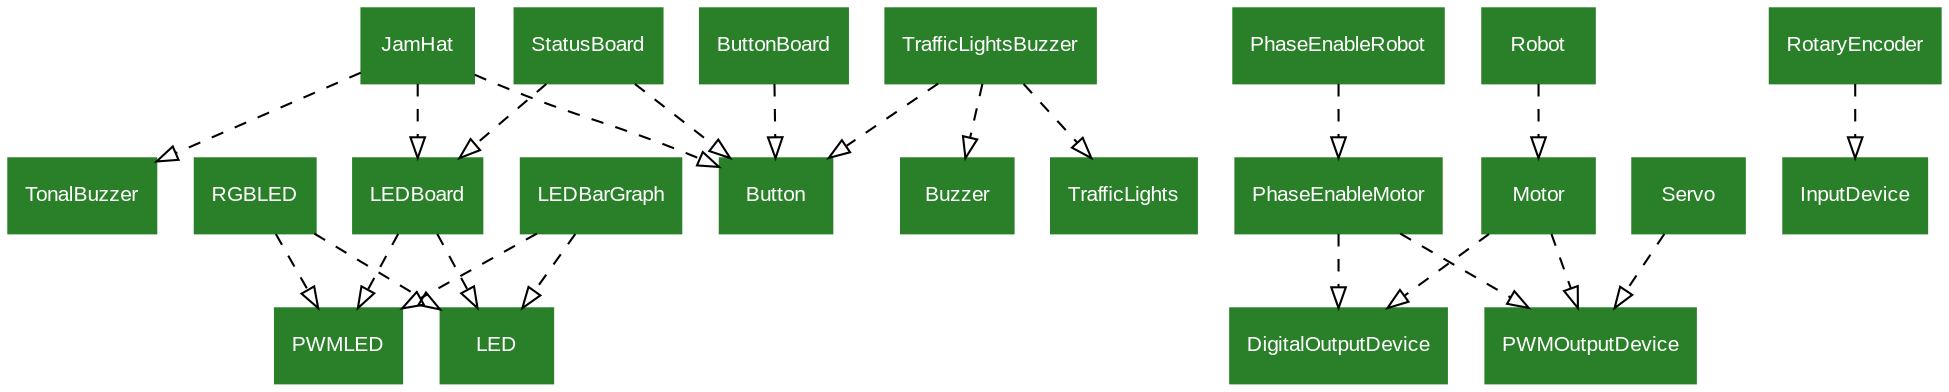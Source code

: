 /* vim: set et sw=4 sts=4: */

digraph classes {
    graph [rankdir=TB];
    node [shape=rect, style=filled, color="#298029", fontname=Arial, fontcolor="#ffffff", fontsize=10];
    edge [arrowhead=onormal, style=dashed];

    RGBLED->LED;
    RGBLED->PWMLED;
    LEDBoard->LED;
    LEDBoard->PWMLED;
    LEDBarGraph->LED;
    LEDBarGraph->PWMLED;

    ButtonBoard->Button;

    TrafficLightsBuzzer->TrafficLights;
    TrafficLightsBuzzer->Buzzer;
    TrafficLightsBuzzer->Button;

    StatusBoard->LEDBoard;
    StatusBoard->Button;

    JamHat->LEDBoard;
    JamHat->Button;
    JamHat->TonalBuzzer;

    Robot->Motor;
    Motor->DigitalOutputDevice;
    Motor->PWMOutputDevice;

    PhaseEnableRobot->PhaseEnableMotor;
    PhaseEnableMotor->DigitalOutputDevice;
    PhaseEnableMotor->PWMOutputDevice;

    Servo->PWMOutputDevice;

    RotaryEncoder->InputDevice;
}
